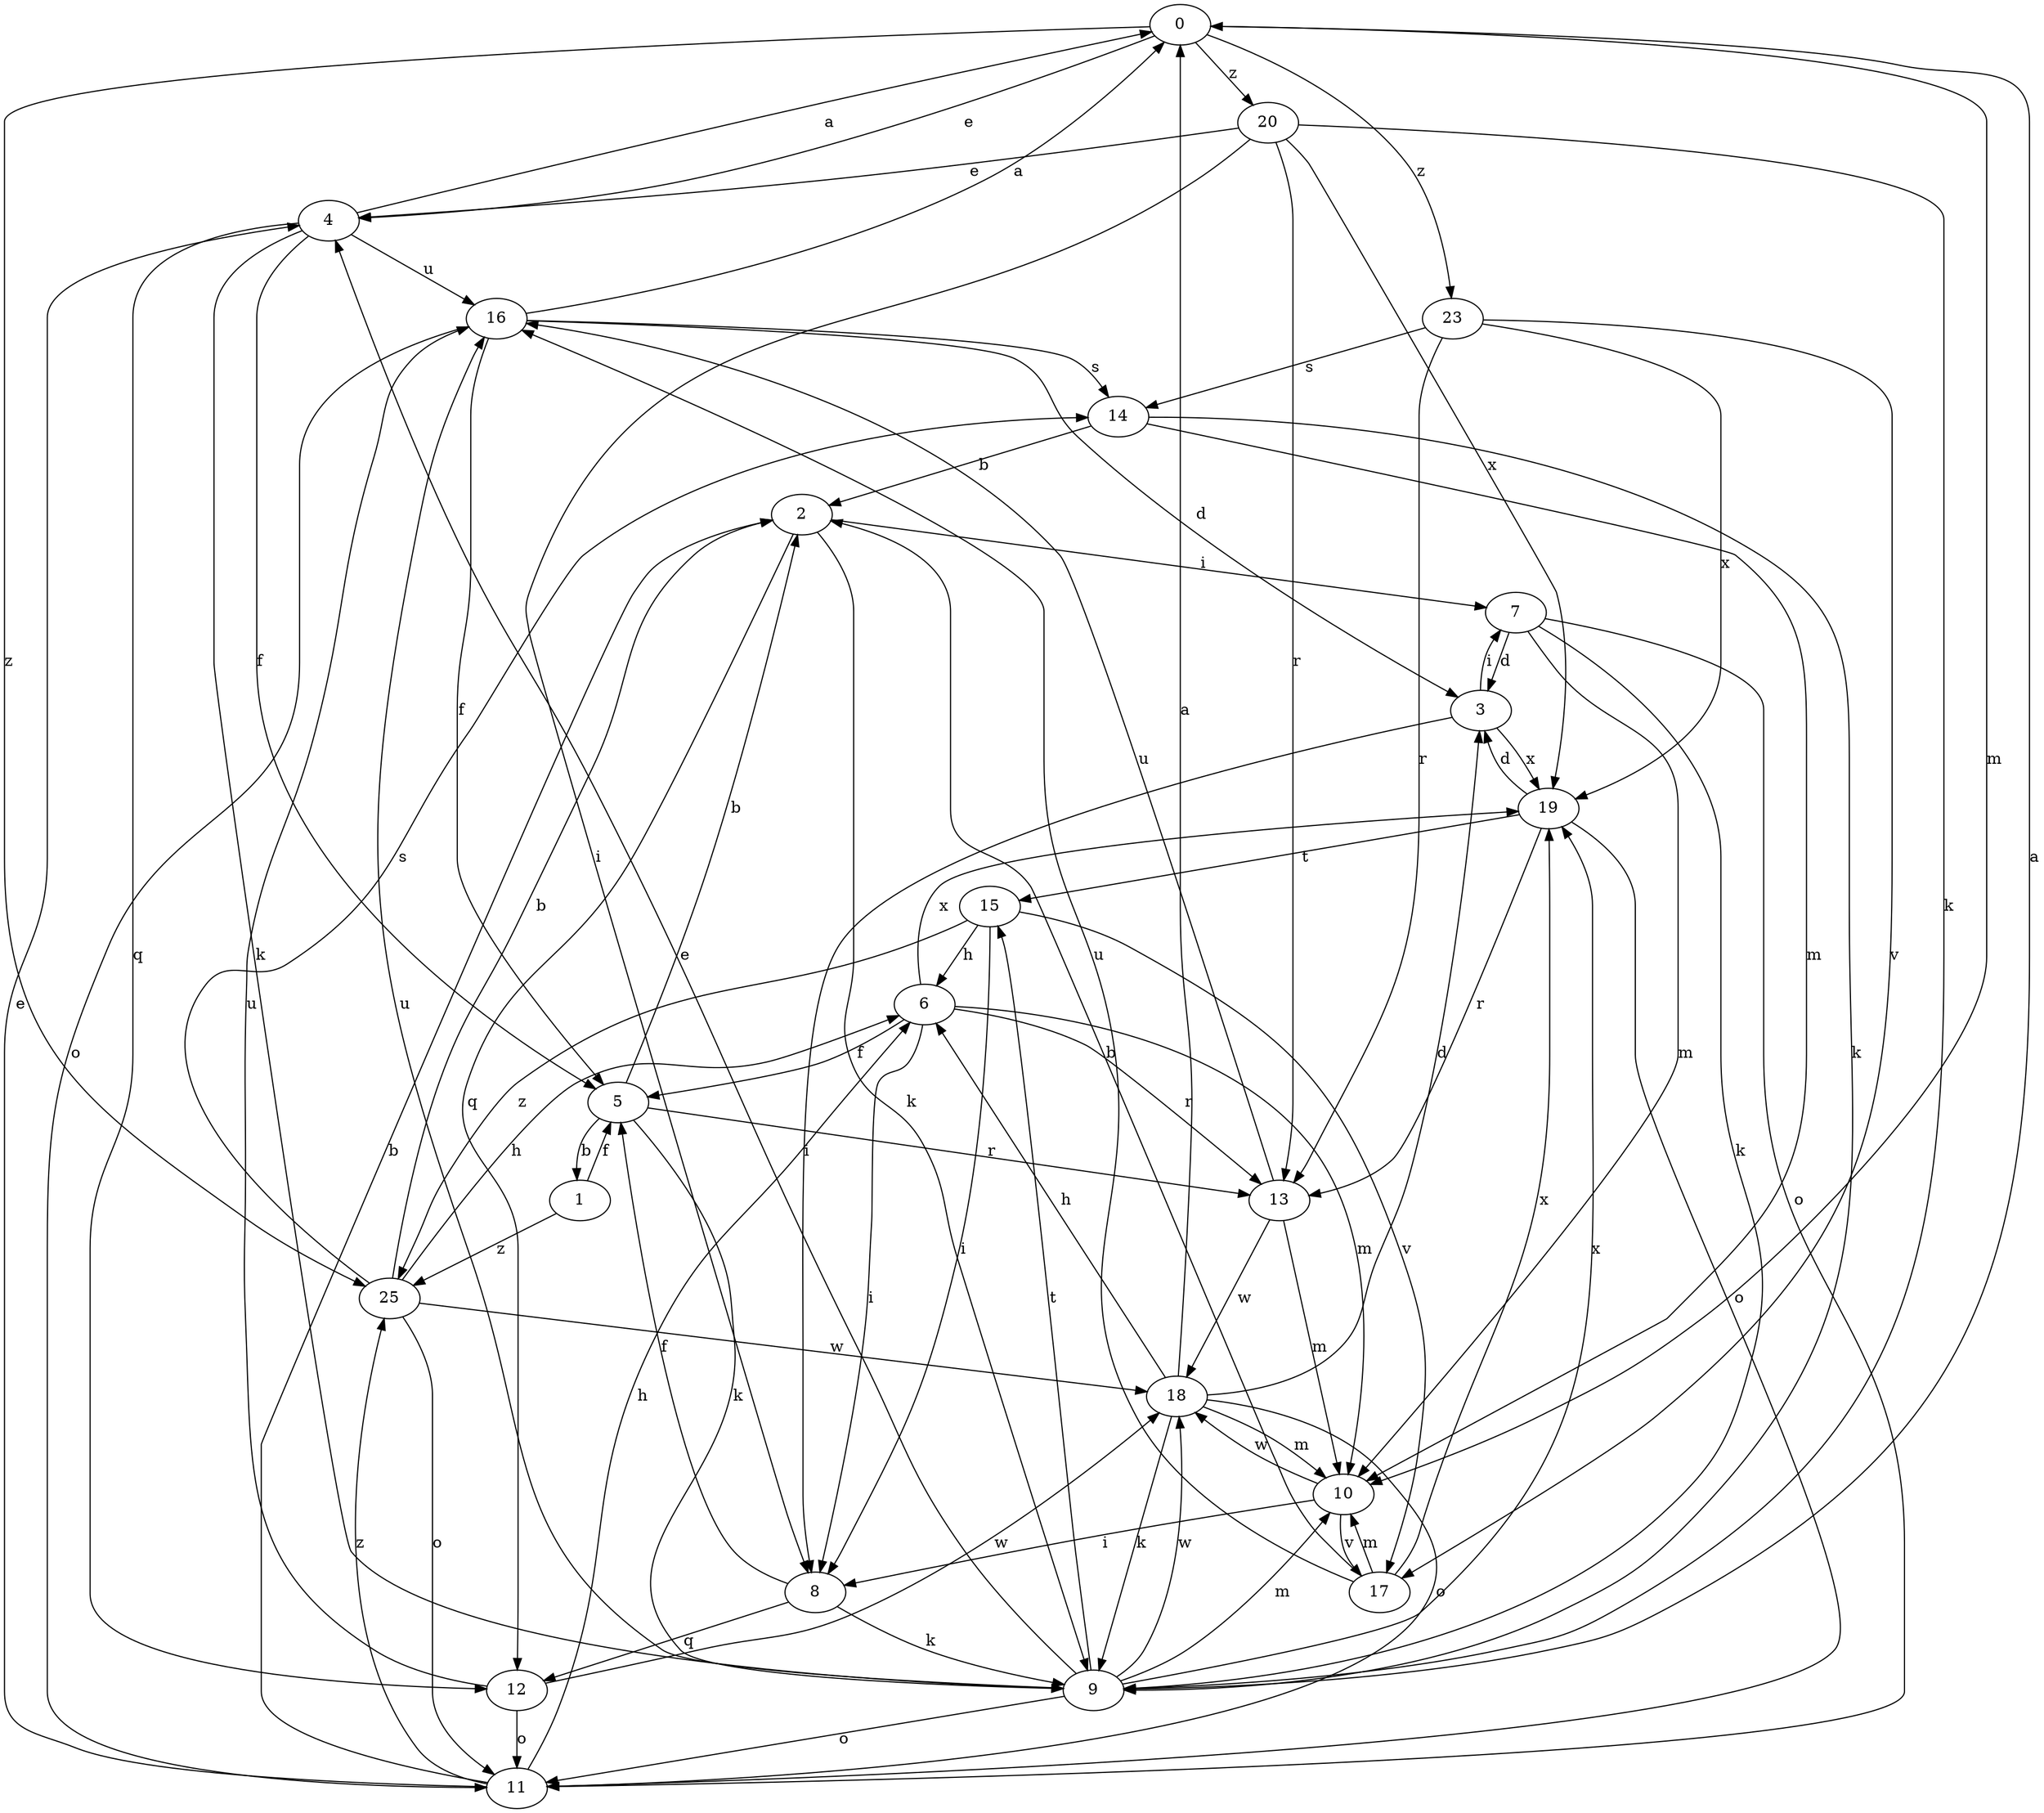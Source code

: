 strict digraph  {
0;
1;
2;
3;
4;
5;
6;
7;
8;
9;
10;
11;
12;
13;
14;
15;
16;
17;
18;
19;
20;
23;
25;
0 -> 4  [label=e];
0 -> 10  [label=m];
0 -> 20  [label=z];
0 -> 23  [label=z];
0 -> 25  [label=z];
1 -> 5  [label=f];
1 -> 25  [label=z];
2 -> 7  [label=i];
2 -> 9  [label=k];
2 -> 12  [label=q];
3 -> 7  [label=i];
3 -> 8  [label=i];
3 -> 19  [label=x];
4 -> 0  [label=a];
4 -> 5  [label=f];
4 -> 9  [label=k];
4 -> 12  [label=q];
4 -> 16  [label=u];
5 -> 1  [label=b];
5 -> 2  [label=b];
5 -> 9  [label=k];
5 -> 13  [label=r];
6 -> 5  [label=f];
6 -> 8  [label=i];
6 -> 10  [label=m];
6 -> 13  [label=r];
6 -> 19  [label=x];
7 -> 3  [label=d];
7 -> 9  [label=k];
7 -> 10  [label=m];
7 -> 11  [label=o];
8 -> 5  [label=f];
8 -> 9  [label=k];
8 -> 12  [label=q];
9 -> 0  [label=a];
9 -> 4  [label=e];
9 -> 10  [label=m];
9 -> 11  [label=o];
9 -> 15  [label=t];
9 -> 16  [label=u];
9 -> 18  [label=w];
9 -> 19  [label=x];
10 -> 8  [label=i];
10 -> 17  [label=v];
10 -> 18  [label=w];
11 -> 2  [label=b];
11 -> 4  [label=e];
11 -> 6  [label=h];
11 -> 25  [label=z];
12 -> 11  [label=o];
12 -> 16  [label=u];
12 -> 18  [label=w];
13 -> 10  [label=m];
13 -> 16  [label=u];
13 -> 18  [label=w];
14 -> 2  [label=b];
14 -> 9  [label=k];
14 -> 10  [label=m];
15 -> 6  [label=h];
15 -> 8  [label=i];
15 -> 17  [label=v];
15 -> 25  [label=z];
16 -> 0  [label=a];
16 -> 3  [label=d];
16 -> 5  [label=f];
16 -> 11  [label=o];
16 -> 14  [label=s];
17 -> 2  [label=b];
17 -> 10  [label=m];
17 -> 16  [label=u];
17 -> 19  [label=x];
18 -> 0  [label=a];
18 -> 3  [label=d];
18 -> 6  [label=h];
18 -> 9  [label=k];
18 -> 10  [label=m];
18 -> 11  [label=o];
19 -> 3  [label=d];
19 -> 11  [label=o];
19 -> 13  [label=r];
19 -> 15  [label=t];
20 -> 4  [label=e];
20 -> 8  [label=i];
20 -> 9  [label=k];
20 -> 13  [label=r];
20 -> 19  [label=x];
23 -> 13  [label=r];
23 -> 14  [label=s];
23 -> 17  [label=v];
23 -> 19  [label=x];
25 -> 2  [label=b];
25 -> 6  [label=h];
25 -> 11  [label=o];
25 -> 14  [label=s];
25 -> 18  [label=w];
}
